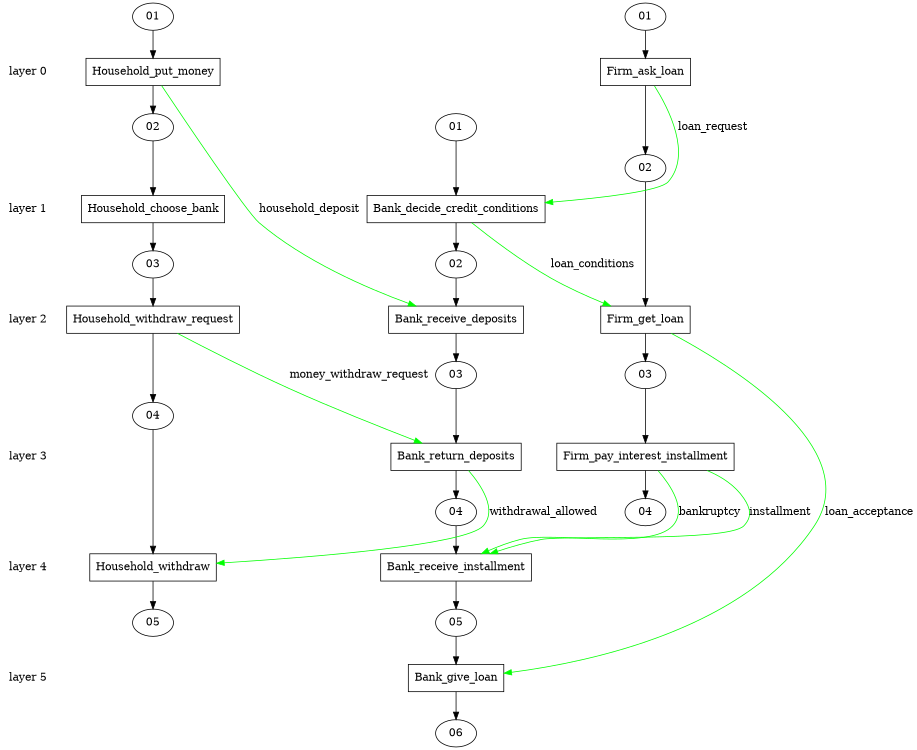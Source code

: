 digraph state_graph {
	rankdir=TB;
	size="8,5;"
	layer_0 [shape=plaintext, label="layer 0"];
	layer_1 [shape=plaintext, label="layer 1"];
	layer_0 -> layer_1 [style=invis];
	layer_2 [shape=plaintext, label="layer 2"];
	layer_1 -> layer_2 [style=invis];
	layer_3 [shape=plaintext, label="layer 3"];
	layer_2 -> layer_3 [style=invis];
	layer_4 [shape=plaintext, label="layer 4"];
	layer_3 -> layer_4 [style=invis];
	layer_5 [shape=plaintext, label="layer 5"];
	layer_4 -> layer_5 [style=invis];
	
	/* States */
	Firm_04 [label = "04"]
	Firm_03 [label = "03"]
	Firm_02 [label = "02"]
	Firm_01 [label = "01"]
	Bank_06 [label = "06"]
	Bank_05 [label = "05"]
	Bank_04 [label = "04"]
	Bank_03 [label = "03"]
	Bank_02 [label = "02"]
	Bank_01 [label = "01"]
	Household_05 [label = "05"]
	Household_04 [label = "04"]
	Household_03 [label = "03"]
	Household_02 [label = "02"]
	Household_01 [label = "01"]
	Firm_Firm_ask_loan_01_02 [label = "Firm_ask_loan", shape = rect]
	Firm_Firm_get_loan_02_03 [label = "Firm_get_loan", shape = rect]
	Firm_Firm_pay_interest_installment_03_04 [label = "Firm_pay_interest_installment", shape = rect]
	Bank_Bank_decide_credit_conditions_01_02 [label = "Bank_decide_credit_conditions", shape = rect]
	Bank_Bank_receive_deposits_02_03 [label = "Bank_receive_deposits", shape = rect]
	Bank_Bank_return_deposits_03_04 [label = "Bank_return_deposits", shape = rect]
	Bank_Bank_receive_installment_04_05 [label = "Bank_receive_installment", shape = rect]
	Bank_Bank_give_loan_05_06 [label = "Bank_give_loan", shape = rect]
	Household_Household_put_money_01_02 [label = "Household_put_money", shape = rect]
	Household_Household_choose_bank_02_03 [label = "Household_choose_bank", shape = rect]
	Household_Household_withdraw_04_05 [label = "Household_withdraw", shape = rect]
	Household_Household_withdraw_request_03_04 [label = "Household_withdraw_request", shape = rect]
	
	/* Transitions */
	Firm_01 -> Firm_Firm_ask_loan_01_02;
	Firm_Firm_ask_loan_01_02 -> Firm_02;
	Firm_02 -> Firm_Firm_get_loan_02_03;
	Firm_Firm_get_loan_02_03 -> Firm_03;
	Firm_03 -> Firm_Firm_pay_interest_installment_03_04;
	Firm_Firm_pay_interest_installment_03_04 -> Firm_04;
	Bank_01 -> Bank_Bank_decide_credit_conditions_01_02;
	Bank_Bank_decide_credit_conditions_01_02 -> Bank_02;
	Bank_02 -> Bank_Bank_receive_deposits_02_03;
	Bank_Bank_receive_deposits_02_03 -> Bank_03;
	Bank_03 -> Bank_Bank_return_deposits_03_04;
	Bank_Bank_return_deposits_03_04 -> Bank_04;
	Bank_04 -> Bank_Bank_receive_installment_04_05;
	Bank_Bank_receive_installment_04_05 -> Bank_05;
	Bank_05 -> Bank_Bank_give_loan_05_06;
	Bank_Bank_give_loan_05_06 -> Bank_06;
	Household_01 -> Household_Household_put_money_01_02;
	Household_Household_put_money_01_02 -> Household_02;
	Household_02 -> Household_Household_choose_bank_02_03;
	Household_Household_choose_bank_02_03 -> Household_03;
	Household_04 -> Household_Household_withdraw_04_05;
	Household_Household_withdraw_04_05 -> Household_05;
	Household_03 -> Household_Household_withdraw_request_03_04;
	Household_Household_withdraw_request_03_04 -> Household_04;
	
	/* Communications */
	Bank_Bank_return_deposits_03_04 -> Household_Household_withdraw_04_05 [ label = "withdrawal_allowed" color="#00ff00" constraint=false];
	Firm_Firm_get_loan_02_03 -> Bank_Bank_give_loan_05_06 [ label = "loan_acceptance" color="#00ff00" constraint=false];
	Firm_Firm_pay_interest_installment_03_04 -> Bank_Bank_receive_installment_04_05 [ label = "bankruptcy" color="#00ff00" constraint=false];
	Firm_Firm_pay_interest_installment_03_04 -> Bank_Bank_receive_installment_04_05 [ label = "installment" color="#00ff00" constraint=false];
	Household_Household_withdraw_request_03_04 -> Bank_Bank_return_deposits_03_04 [ label = "money_withdraw_request" color="#00ff00" constraint=false];
	Household_Household_put_money_01_02 -> Bank_Bank_receive_deposits_02_03 [ label = "household_deposit" color="#00ff00" constraint=false];
	Firm_Firm_ask_loan_01_02 -> Bank_Bank_decide_credit_conditions_01_02 [ label = "loan_request" color="#00ff00" constraint=false];
	Bank_Bank_decide_credit_conditions_01_02 -> Firm_Firm_get_loan_02_03 [ label = "loan_conditions" color="#00ff00" constraint=false];
	{ rank=same; layer_0;  Firm_Firm_ask_loan_01_02;  Household_Household_put_money_01_02; }
	{ rank=same; layer_1;  Bank_Bank_decide_credit_conditions_01_02;  Household_Household_choose_bank_02_03; }
	{ rank=same; layer_2;  Firm_Firm_get_loan_02_03;  Bank_Bank_receive_deposits_02_03;  Household_Household_withdraw_request_03_04; }
	{ rank=same; layer_3;  Firm_Firm_pay_interest_installment_03_04;  Bank_Bank_return_deposits_03_04; }
	{ rank=same; layer_4;  Bank_Bank_receive_installment_04_05;  Household_Household_withdraw_04_05; }
	{ rank=same; layer_5;  Bank_Bank_give_loan_05_06; }
}
